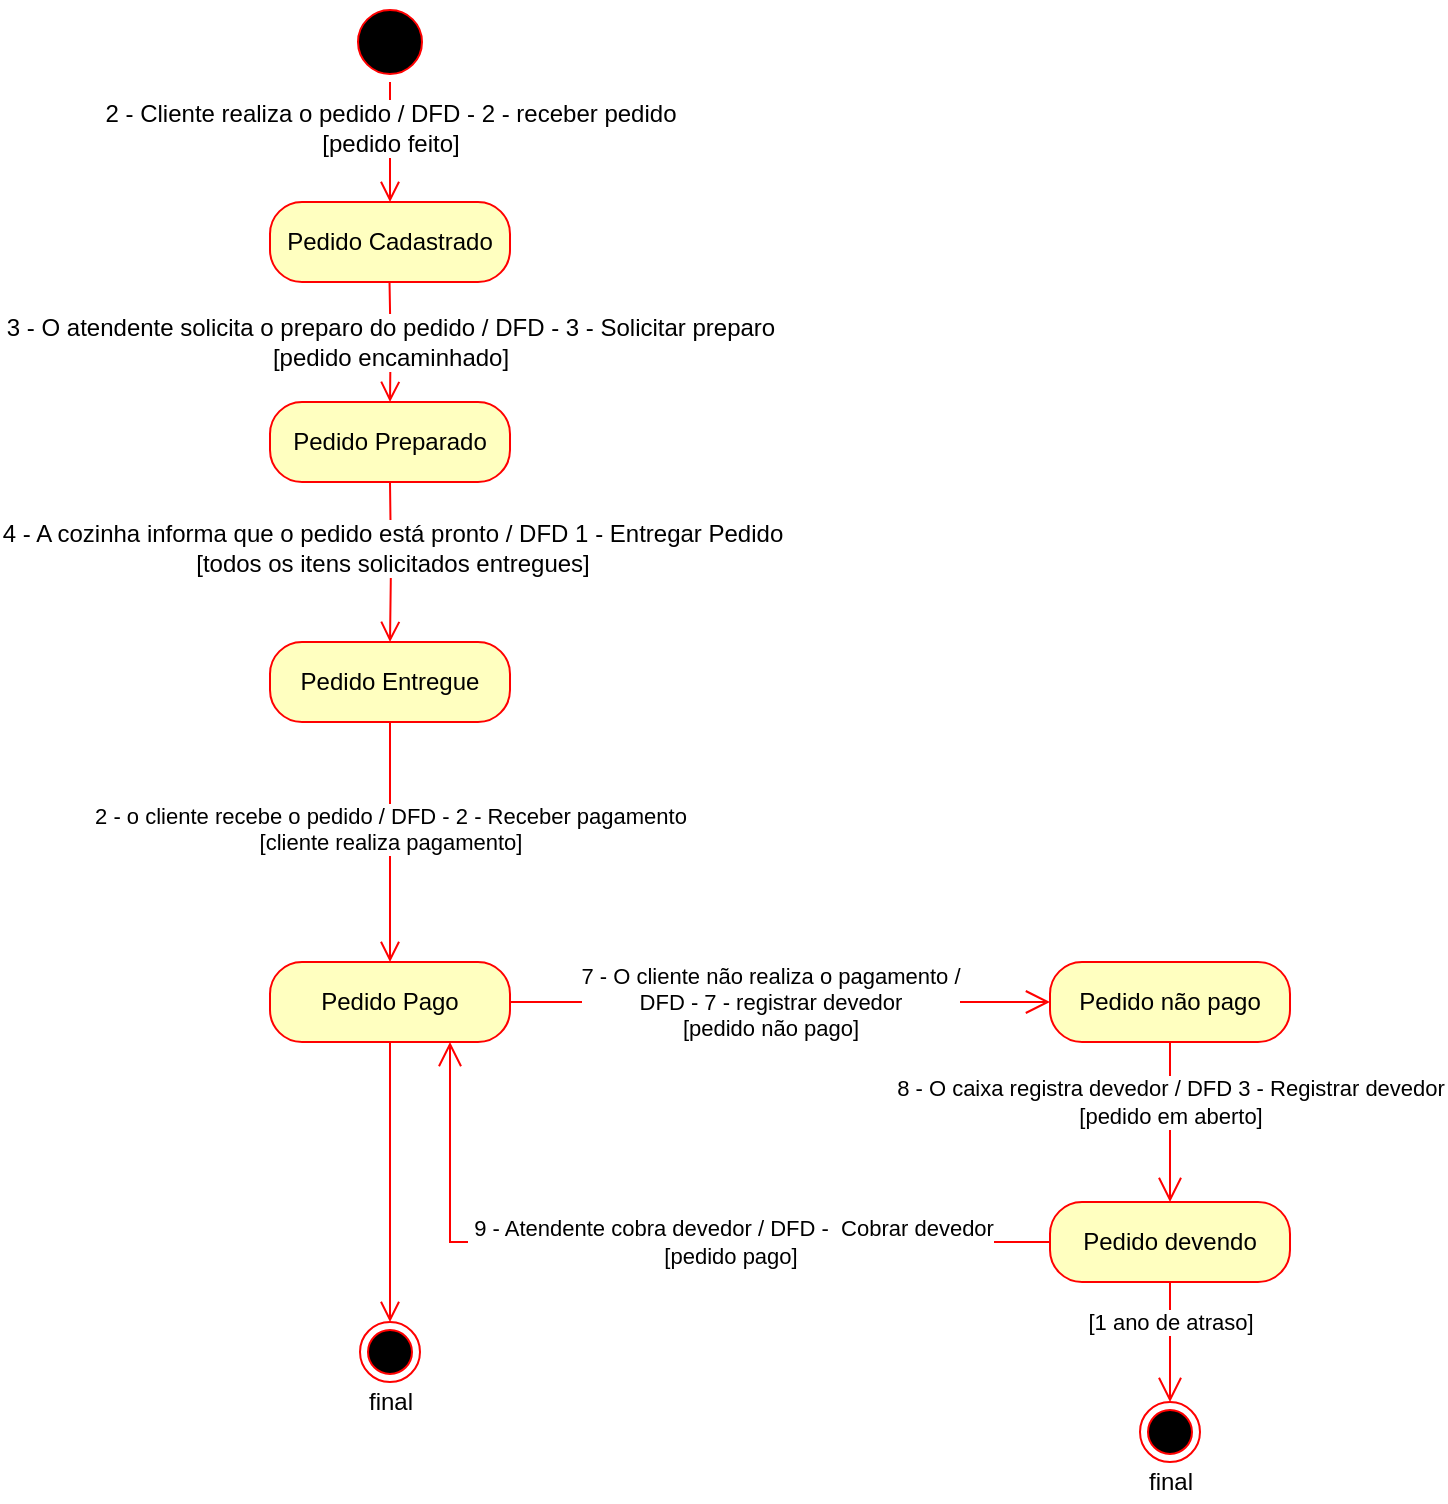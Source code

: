 <mxfile version="13.0.3" type="device"><diagram id="oOBo6oCrgPSUEcmUvzrz" name="Page-1"><mxGraphModel dx="912" dy="813" grid="1" gridSize="10" guides="1" tooltips="1" connect="1" arrows="1" fold="1" page="1" pageScale="1" pageWidth="827" pageHeight="1169" math="0" shadow="0"><root><mxCell id="0"/><mxCell id="1" parent="0"/><mxCell id="MkVZXI5T7nDG7Dsxy7Ij-1" value="" style="ellipse;html=1;shape=endState;fillColor=#000000;strokeColor=#ff0000;" parent="1" vertex="1"><mxGeometry x="245" y="680" width="30" height="30" as="geometry"/></mxCell><mxCell id="MkVZXI5T7nDG7Dsxy7Ij-2" value="" style="ellipse;html=1;shape=startState;fillColor=#000000;strokeColor=#ff0000;" parent="1" vertex="1"><mxGeometry x="240" y="20" width="40" height="40" as="geometry"/></mxCell><mxCell id="MkVZXI5T7nDG7Dsxy7Ij-3" value="" style="edgeStyle=orthogonalEdgeStyle;html=1;verticalAlign=bottom;endArrow=open;endSize=8;strokeColor=#ff0000;" parent="1" source="MkVZXI5T7nDG7Dsxy7Ij-2" target="MkVZXI5T7nDG7Dsxy7Ij-4" edge="1"><mxGeometry relative="1" as="geometry"><mxPoint x="255" y="130" as="targetPoint"/><Array as="points"><mxPoint x="260" y="130"/></Array></mxGeometry></mxCell><mxCell id="MkVZXI5T7nDG7Dsxy7Ij-15" value="2 - Cliente realiza o pedido / DFD - 2 - receber pedido&lt;br&gt;[pedido feito]" style="text;html=1;align=center;verticalAlign=middle;resizable=0;points=[];labelBackgroundColor=#ffffff;" parent="MkVZXI5T7nDG7Dsxy7Ij-3" vertex="1" connectable="0"><mxGeometry x="1" y="37" relative="1" as="geometry"><mxPoint x="-37" y="-37" as="offset"/></mxGeometry></mxCell><mxCell id="MkVZXI5T7nDG7Dsxy7Ij-4" value="Pedido Cadastrado" style="rounded=1;whiteSpace=wrap;html=1;arcSize=40;fontColor=#000000;fillColor=#ffffc0;strokeColor=#ff0000;" parent="1" vertex="1"><mxGeometry x="200" y="120" width="120" height="40" as="geometry"/></mxCell><mxCell id="MkVZXI5T7nDG7Dsxy7Ij-5" value="" style="edgeStyle=orthogonalEdgeStyle;html=1;verticalAlign=bottom;endArrow=open;endSize=8;strokeColor=#ff0000;entryX=0.5;entryY=0;entryDx=0;entryDy=0;" parent="1" target="MkVZXI5T7nDG7Dsxy7Ij-6" edge="1"><mxGeometry relative="1" as="geometry"><mxPoint x="259.76" y="240" as="targetPoint"/><mxPoint x="259.76" y="160" as="sourcePoint"/><Array as="points"/></mxGeometry></mxCell><mxCell id="MkVZXI5T7nDG7Dsxy7Ij-6" value="Pedido Preparado" style="rounded=1;whiteSpace=wrap;html=1;arcSize=40;fontColor=#000000;fillColor=#ffffc0;strokeColor=#ff0000;" parent="1" vertex="1"><mxGeometry x="200" y="220" width="120" height="40" as="geometry"/></mxCell><mxCell id="MkVZXI5T7nDG7Dsxy7Ij-8" value="Pedido Entregue" style="rounded=1;whiteSpace=wrap;html=1;arcSize=40;fontColor=#000000;fillColor=#ffffc0;strokeColor=#ff0000;" parent="1" vertex="1"><mxGeometry x="200" y="340" width="120" height="40" as="geometry"/></mxCell><mxCell id="MkVZXI5T7nDG7Dsxy7Ij-11" value="" style="edgeStyle=orthogonalEdgeStyle;html=1;verticalAlign=bottom;endArrow=open;endSize=8;strokeColor=#ff0000;entryX=0.5;entryY=0;entryDx=0;entryDy=0;" parent="1" target="MkVZXI5T7nDG7Dsxy7Ij-8" edge="1"><mxGeometry relative="1" as="geometry"><mxPoint x="260.24" y="320" as="targetPoint"/><mxPoint x="260" y="260" as="sourcePoint"/><Array as="points"/></mxGeometry></mxCell><mxCell id="MkVZXI5T7nDG7Dsxy7Ij-17" value="4 - A cozinha informa que o pedido está pronto / DFD 1 - Entregar Pedido&lt;br&gt;[todos os itens solicitados entregues]" style="text;html=1;align=center;verticalAlign=middle;resizable=0;points=[];labelBackgroundColor=#ffffff;" parent="MkVZXI5T7nDG7Dsxy7Ij-11" vertex="1" connectable="0"><mxGeometry x="-0.233" relative="1" as="geometry"><mxPoint y="1.38" as="offset"/></mxGeometry></mxCell><mxCell id="MkVZXI5T7nDG7Dsxy7Ij-13" value="Pedido Pago" style="rounded=1;whiteSpace=wrap;html=1;arcSize=40;fontColor=#000000;fillColor=#ffffc0;strokeColor=#ff0000;" parent="1" vertex="1"><mxGeometry x="200" y="500" width="120" height="40" as="geometry"/></mxCell><mxCell id="MkVZXI5T7nDG7Dsxy7Ij-14" value="" style="edgeStyle=orthogonalEdgeStyle;html=1;verticalAlign=bottom;endArrow=open;endSize=8;strokeColor=#ff0000;exitX=0.5;exitY=1;exitDx=0;exitDy=0;entryX=0.5;entryY=0;entryDx=0;entryDy=0;" parent="1" source="MkVZXI5T7nDG7Dsxy7Ij-13" target="MkVZXI5T7nDG7Dsxy7Ij-1" edge="1"><mxGeometry x="0.412" relative="1" as="geometry"><mxPoint x="260" y="590" as="targetPoint"/><mxPoint x="260" y="430" as="sourcePoint"/><Array as="points"/><mxPoint as="offset"/></mxGeometry></mxCell><mxCell id="MkVZXI5T7nDG7Dsxy7Ij-20" value="3 - O atendente solicita o preparo do pedido / DFD - 3 - Solicitar preparo&lt;br&gt;[pedido encaminhado]" style="text;html=1;align=center;verticalAlign=middle;resizable=0;points=[];labelBackgroundColor=#ffffff;" parent="1" vertex="1" connectable="0"><mxGeometry x="260" y="190.003" as="geometry"><mxPoint as="offset"/></mxGeometry></mxCell><mxCell id="4isHOpw2lFYsaB5taBBd-6" style="edgeStyle=orthogonalEdgeStyle;rounded=0;orthogonalLoop=1;jettySize=auto;html=1;strokeColor=#FF0000;endArrow=open;endFill=0;startSize=6;endSize=10;exitX=1;exitY=0.5;exitDx=0;exitDy=0;entryX=0;entryY=0.5;entryDx=0;entryDy=0;" parent="1" source="MkVZXI5T7nDG7Dsxy7Ij-13" target="4isHOpw2lFYsaB5taBBd-7" edge="1"><mxGeometry relative="1" as="geometry"><mxPoint x="360" y="520" as="targetPoint"/></mxGeometry></mxCell><mxCell id="4isHOpw2lFYsaB5taBBd-5" value="2 - o cliente recebe o pedido / DFD - 2 - Receber pagamento&lt;br&gt;[cliente realiza pagamento]" style="edgeStyle=orthogonalEdgeStyle;html=1;verticalAlign=bottom;endArrow=open;endSize=8;strokeColor=#ff0000;entryX=0.5;entryY=0;entryDx=0;entryDy=0;exitX=0.5;exitY=1;exitDx=0;exitDy=0;" parent="1" edge="1" target="MkVZXI5T7nDG7Dsxy7Ij-13" source="MkVZXI5T7nDG7Dsxy7Ij-8"><mxGeometry x="0.143" relative="1" as="geometry"><mxPoint x="260" y="560" as="targetPoint"/><mxPoint x="260" y="490" as="sourcePoint"/><Array as="points"/><mxPoint as="offset"/></mxGeometry></mxCell><mxCell id="4isHOpw2lFYsaB5taBBd-9" value="7 - O cliente não realiza o pagamento / &lt;br&gt;DFD - 7 - registrar devedor&lt;br&gt;[pedido não pago]" style="edgeStyle=orthogonalEdgeStyle;rounded=0;orthogonalLoop=1;jettySize=auto;html=1;startSize=6;endArrow=open;endFill=0;endSize=10;strokeColor=#FF0000;entryX=0.5;entryY=0;entryDx=0;entryDy=0;" parent="1" source="4isHOpw2lFYsaB5taBBd-7" target="S_ieA9gs1tyeIrDG-JfP-2" edge="1"><mxGeometry x="-1" y="-201" relative="1" as="geometry"><mxPoint x="665" y="610" as="targetPoint"/><Array as="points"/><mxPoint x="1" y="-20" as="offset"/></mxGeometry></mxCell><mxCell id="S_ieA9gs1tyeIrDG-JfP-4" value="8 - O caixa registra devedor / DFD 3 - Registrar devedor&lt;br&gt;[pedido em aberto]" style="edgeLabel;html=1;align=center;verticalAlign=middle;resizable=0;points=[];" parent="4isHOpw2lFYsaB5taBBd-9" vertex="1" connectable="0"><mxGeometry x="-0.339" y="-1" relative="1" as="geometry"><mxPoint x="1" y="3.71" as="offset"/></mxGeometry></mxCell><mxCell id="4isHOpw2lFYsaB5taBBd-7" value="Pedido não pago" style="rounded=1;whiteSpace=wrap;html=1;arcSize=40;fontColor=#000000;fillColor=#ffffc0;strokeColor=#ff0000;" parent="1" vertex="1"><mxGeometry x="590" y="500" width="120" height="40" as="geometry"/></mxCell><mxCell id="4isHOpw2lFYsaB5taBBd-8" value="" style="ellipse;html=1;shape=endState;fillColor=#000000;strokeColor=#ff0000;" parent="1" vertex="1"><mxGeometry x="635" y="720" width="30" height="30" as="geometry"/></mxCell><mxCell id="4isHOpw2lFYsaB5taBBd-12" value="final" style="text;html=1;align=center;verticalAlign=middle;resizable=0;points=[];autosize=1;" parent="1" vertex="1"><mxGeometry x="240" y="710" width="40" height="20" as="geometry"/></mxCell><mxCell id="4isHOpw2lFYsaB5taBBd-13" value="final" style="text;html=1;align=center;verticalAlign=middle;resizable=0;points=[];autosize=1;" parent="1" vertex="1"><mxGeometry x="630" y="750" width="40" height="20" as="geometry"/></mxCell><mxCell id="S_ieA9gs1tyeIrDG-JfP-5" style="edgeStyle=orthogonalEdgeStyle;rounded=0;orthogonalLoop=1;jettySize=auto;html=1;entryX=0.75;entryY=1;entryDx=0;entryDy=0;strokeColor=#FF0000;endArrow=open;endFill=0;endSize=10;" parent="1" source="S_ieA9gs1tyeIrDG-JfP-2" target="MkVZXI5T7nDG7Dsxy7Ij-13" edge="1"><mxGeometry relative="1" as="geometry"/></mxCell><mxCell id="S_ieA9gs1tyeIrDG-JfP-6" value="&amp;nbsp;9 - Atendente cobra devedor / DFD -&amp;nbsp; Cobrar devedor&lt;br&gt;[pedido pago]" style="edgeLabel;html=1;align=center;verticalAlign=middle;resizable=0;points=[];" parent="S_ieA9gs1tyeIrDG-JfP-5" vertex="1" connectable="0"><mxGeometry x="-0.015" relative="1" as="geometry"><mxPoint x="37.24" y="-0.03" as="offset"/></mxGeometry></mxCell><mxCell id="S_ieA9gs1tyeIrDG-JfP-7" value="[1 ano de atraso]" style="edgeStyle=orthogonalEdgeStyle;rounded=0;orthogonalLoop=1;jettySize=auto;html=1;entryX=0.5;entryY=0;entryDx=0;entryDy=0;endArrow=open;endFill=0;endSize=10;strokeColor=#FF0000;" parent="1" source="S_ieA9gs1tyeIrDG-JfP-2" target="4isHOpw2lFYsaB5taBBd-8" edge="1"><mxGeometry x="-0.333" relative="1" as="geometry"><mxPoint as="offset"/></mxGeometry></mxCell><mxCell id="S_ieA9gs1tyeIrDG-JfP-2" value="Pedido devendo" style="rounded=1;whiteSpace=wrap;html=1;arcSize=40;fontColor=#000000;fillColor=#ffffc0;strokeColor=#ff0000;" parent="1" vertex="1"><mxGeometry x="590" y="620" width="120" height="40" as="geometry"/></mxCell></root></mxGraphModel></diagram></mxfile>